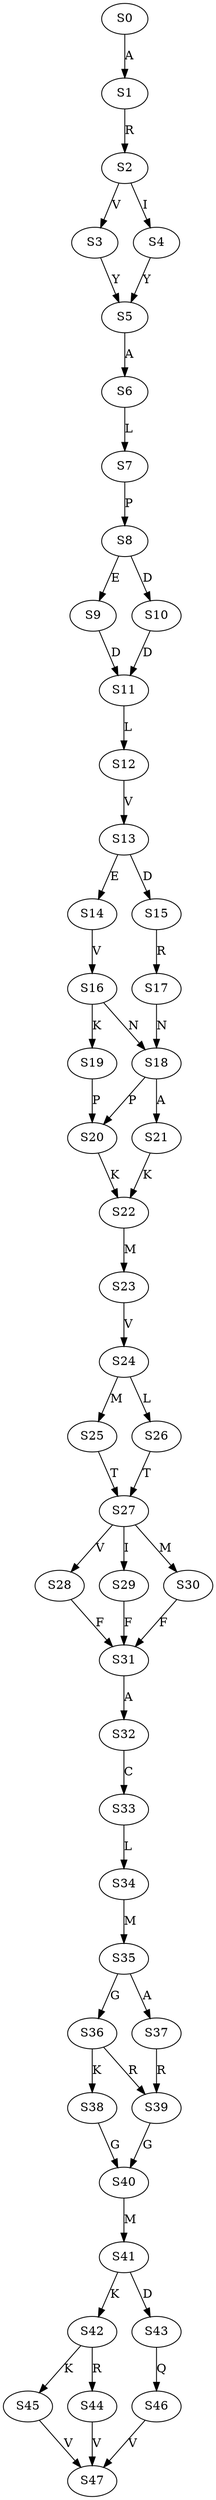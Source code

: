 strict digraph  {
	S0 -> S1 [ label = A ];
	S1 -> S2 [ label = R ];
	S2 -> S3 [ label = V ];
	S2 -> S4 [ label = I ];
	S3 -> S5 [ label = Y ];
	S4 -> S5 [ label = Y ];
	S5 -> S6 [ label = A ];
	S6 -> S7 [ label = L ];
	S7 -> S8 [ label = P ];
	S8 -> S9 [ label = E ];
	S8 -> S10 [ label = D ];
	S9 -> S11 [ label = D ];
	S10 -> S11 [ label = D ];
	S11 -> S12 [ label = L ];
	S12 -> S13 [ label = V ];
	S13 -> S14 [ label = E ];
	S13 -> S15 [ label = D ];
	S14 -> S16 [ label = V ];
	S15 -> S17 [ label = R ];
	S16 -> S18 [ label = N ];
	S16 -> S19 [ label = K ];
	S17 -> S18 [ label = N ];
	S18 -> S20 [ label = P ];
	S18 -> S21 [ label = A ];
	S19 -> S20 [ label = P ];
	S20 -> S22 [ label = K ];
	S21 -> S22 [ label = K ];
	S22 -> S23 [ label = M ];
	S23 -> S24 [ label = V ];
	S24 -> S25 [ label = M ];
	S24 -> S26 [ label = L ];
	S25 -> S27 [ label = T ];
	S26 -> S27 [ label = T ];
	S27 -> S28 [ label = V ];
	S27 -> S29 [ label = I ];
	S27 -> S30 [ label = M ];
	S28 -> S31 [ label = F ];
	S29 -> S31 [ label = F ];
	S30 -> S31 [ label = F ];
	S31 -> S32 [ label = A ];
	S32 -> S33 [ label = C ];
	S33 -> S34 [ label = L ];
	S34 -> S35 [ label = M ];
	S35 -> S36 [ label = G ];
	S35 -> S37 [ label = A ];
	S36 -> S38 [ label = K ];
	S36 -> S39 [ label = R ];
	S37 -> S39 [ label = R ];
	S38 -> S40 [ label = G ];
	S39 -> S40 [ label = G ];
	S40 -> S41 [ label = M ];
	S41 -> S42 [ label = K ];
	S41 -> S43 [ label = D ];
	S42 -> S44 [ label = R ];
	S42 -> S45 [ label = K ];
	S43 -> S46 [ label = Q ];
	S44 -> S47 [ label = V ];
	S45 -> S47 [ label = V ];
	S46 -> S47 [ label = V ];
}
